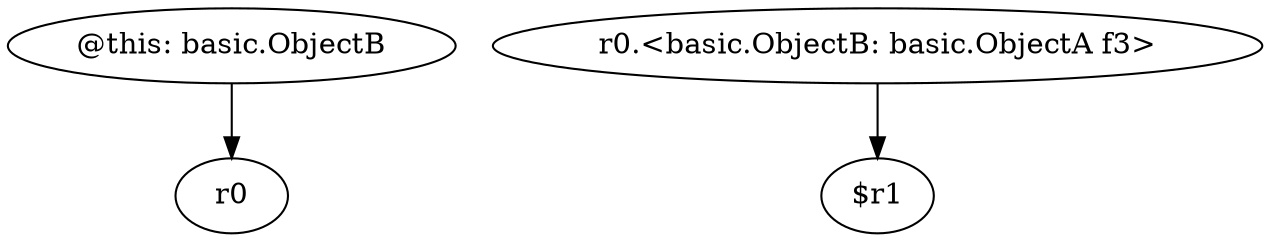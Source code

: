 digraph g {
0[label="@this: basic.ObjectB"]
1[label="r0"]
0->1[label=""]
2[label="r0.<basic.ObjectB: basic.ObjectA f3>"]
3[label="$r1"]
2->3[label=""]
}